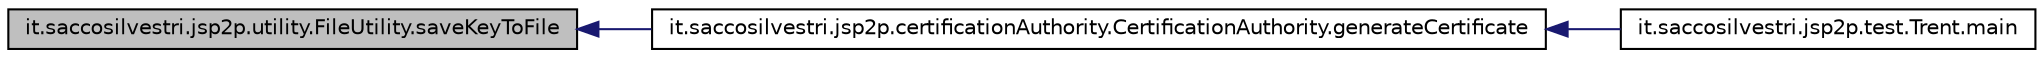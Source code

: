 digraph G
{
  edge [fontname="Helvetica",fontsize="10",labelfontname="Helvetica",labelfontsize="10"];
  node [fontname="Helvetica",fontsize="10",shape=record];
  rankdir="LR";
  Node1 [label="it.saccosilvestri.jsp2p.utility.FileUtility.saveKeyToFile",height=0.2,width=0.4,color="black", fillcolor="grey75", style="filled" fontcolor="black"];
  Node1 -> Node2 [dir="back",color="midnightblue",fontsize="10",style="solid"];
  Node2 [label="it.saccosilvestri.jsp2p.certificationAuthority.CertificationAuthority.generateCertificate",height=0.2,width=0.4,color="black", fillcolor="white", style="filled",URL="$classit_1_1saccosilvestri_1_1jsp2p_1_1certification_authority_1_1_certification_authority.html#acac40170eef762342866fedbee961113",tooltip="Genera la chiava pubblica, la chiave privata ed il certificato per il peer i-esimo, firmato dalla CA."];
  Node2 -> Node3 [dir="back",color="midnightblue",fontsize="10",style="solid"];
  Node3 [label="it.saccosilvestri.jsp2p.test.Trent.main",height=0.2,width=0.4,color="black", fillcolor="white", style="filled",URL="$classit_1_1saccosilvestri_1_1jsp2p_1_1test_1_1_trent.html#a03decc1dc7f0fb8a854c0bcda116e6ce",tooltip="Inizializza opportunamente la variabile NUM_PEER e genera un certificato per ogni peer che parteciper..."];
}
